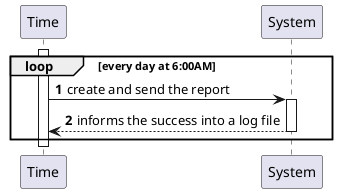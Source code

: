 @startuml

autonumber
participant "Time" as tm
participant "System" as sys

activate tm
loop every day at 6:00AM
    tm -> sys: create and send the report
    activate sys
    sys --> tm: informs the success into a log file
    deactivate
end
deactivate tm

@enduml